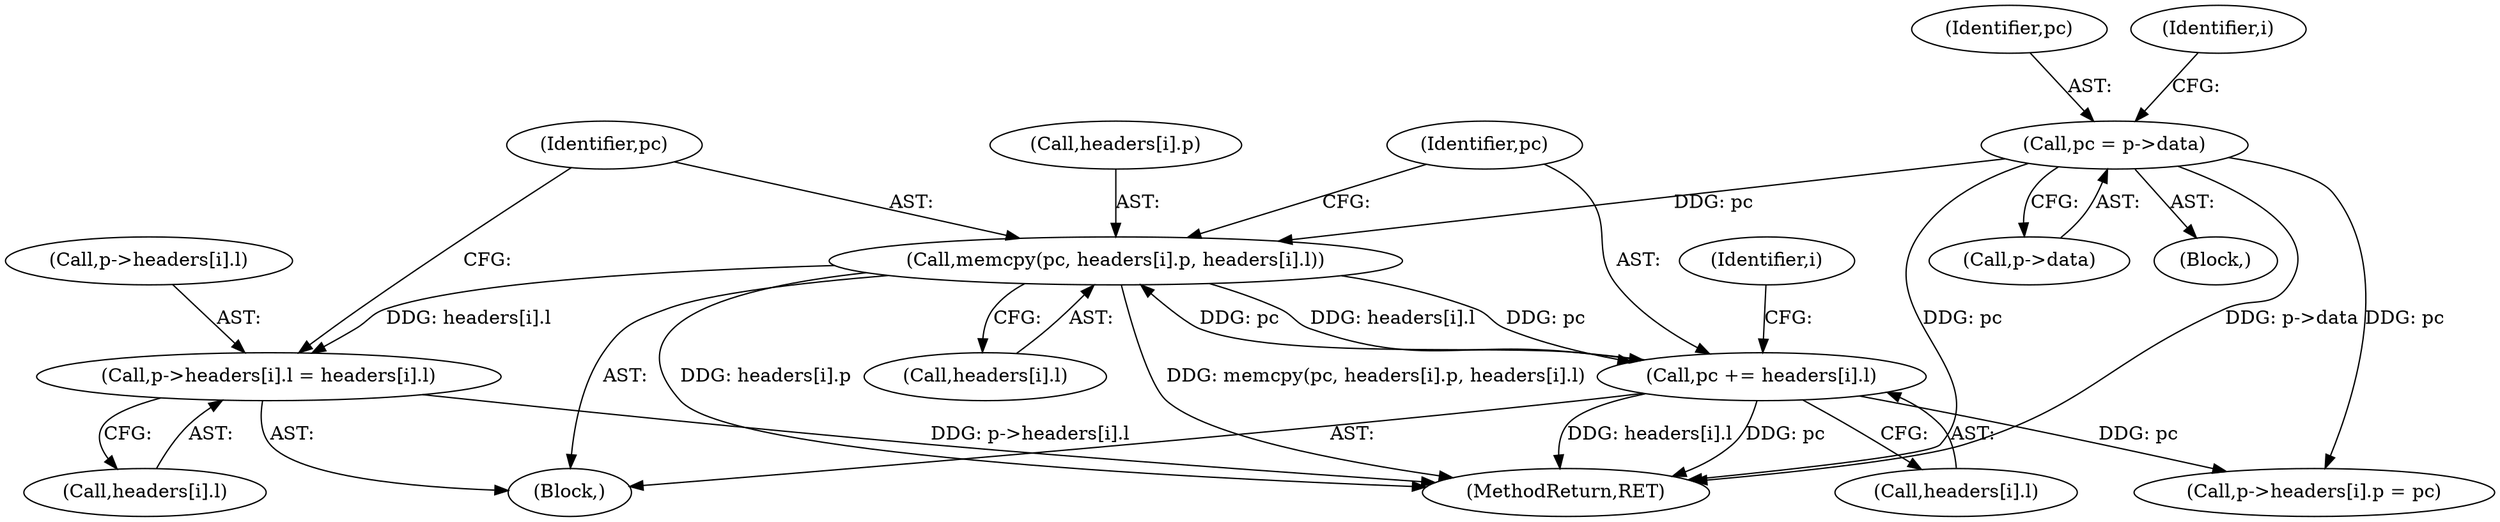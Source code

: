 digraph "0_miniupnp_cd506a67e174a45c6a202eff182a712955ed6d6f@array" {
"1000403" [label="(Call,p->headers[i].l = headers[i].l)"];
"1000416" [label="(Call,memcpy(pc, headers[i].p, headers[i].l))"];
"1000379" [label="(Call,pc = p->data)"];
"1000428" [label="(Call,pc += headers[i].l)"];
"1000393" [label="(Block,)"];
"1000404" [label="(Call,p->headers[i].l)"];
"1000444" [label="(MethodReturn,RET)"];
"1000416" [label="(Call,memcpy(pc, headers[i].p, headers[i].l))"];
"1000381" [label="(Call,p->data)"];
"1000380" [label="(Identifier,pc)"];
"1000430" [label="(Call,headers[i].l)"];
"1000333" [label="(Block,)"];
"1000417" [label="(Identifier,pc)"];
"1000428" [label="(Call,pc += headers[i].l)"];
"1000394" [label="(Call,p->headers[i].p = pc)"];
"1000429" [label="(Identifier,pc)"];
"1000423" [label="(Call,headers[i].l)"];
"1000403" [label="(Call,p->headers[i].l = headers[i].l)"];
"1000411" [label="(Call,headers[i].l)"];
"1000418" [label="(Call,headers[i].p)"];
"1000379" [label="(Call,pc = p->data)"];
"1000392" [label="(Identifier,i)"];
"1000386" [label="(Identifier,i)"];
"1000403" -> "1000393"  [label="AST: "];
"1000403" -> "1000411"  [label="CFG: "];
"1000404" -> "1000403"  [label="AST: "];
"1000411" -> "1000403"  [label="AST: "];
"1000417" -> "1000403"  [label="CFG: "];
"1000403" -> "1000444"  [label="DDG: p->headers[i].l"];
"1000416" -> "1000403"  [label="DDG: headers[i].l"];
"1000416" -> "1000393"  [label="AST: "];
"1000416" -> "1000423"  [label="CFG: "];
"1000417" -> "1000416"  [label="AST: "];
"1000418" -> "1000416"  [label="AST: "];
"1000423" -> "1000416"  [label="AST: "];
"1000429" -> "1000416"  [label="CFG: "];
"1000416" -> "1000444"  [label="DDG: memcpy(pc, headers[i].p, headers[i].l)"];
"1000416" -> "1000444"  [label="DDG: headers[i].p"];
"1000379" -> "1000416"  [label="DDG: pc"];
"1000428" -> "1000416"  [label="DDG: pc"];
"1000416" -> "1000428"  [label="DDG: headers[i].l"];
"1000416" -> "1000428"  [label="DDG: pc"];
"1000379" -> "1000333"  [label="AST: "];
"1000379" -> "1000381"  [label="CFG: "];
"1000380" -> "1000379"  [label="AST: "];
"1000381" -> "1000379"  [label="AST: "];
"1000386" -> "1000379"  [label="CFG: "];
"1000379" -> "1000444"  [label="DDG: pc"];
"1000379" -> "1000444"  [label="DDG: p->data"];
"1000379" -> "1000394"  [label="DDG: pc"];
"1000428" -> "1000393"  [label="AST: "];
"1000428" -> "1000430"  [label="CFG: "];
"1000429" -> "1000428"  [label="AST: "];
"1000430" -> "1000428"  [label="AST: "];
"1000392" -> "1000428"  [label="CFG: "];
"1000428" -> "1000444"  [label="DDG: headers[i].l"];
"1000428" -> "1000444"  [label="DDG: pc"];
"1000428" -> "1000394"  [label="DDG: pc"];
}

